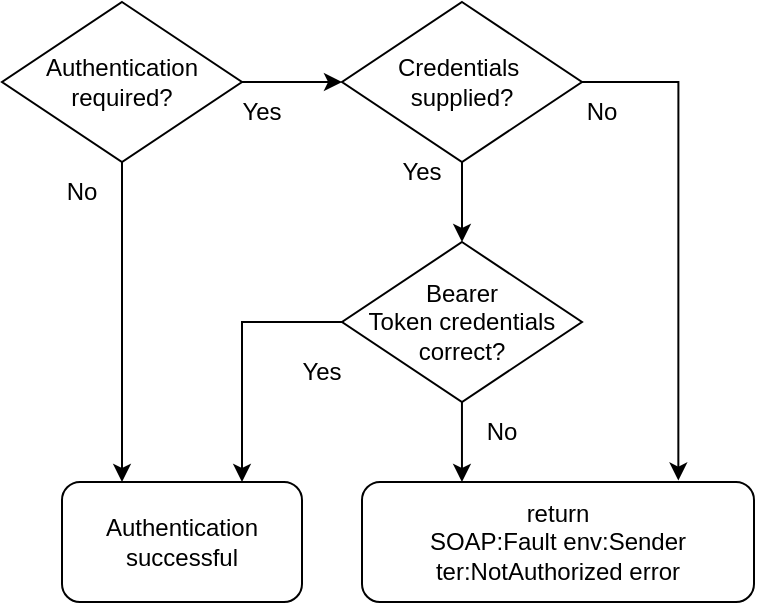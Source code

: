 <mxfile version="22.1.2" type="device">
  <diagram id="C5RBs43oDa-KdzZeNtuy" name="Page-1">
    <mxGraphModel dx="627" dy="565" grid="1" gridSize="10" guides="1" tooltips="1" connect="1" arrows="1" fold="1" page="1" pageScale="1" pageWidth="827" pageHeight="1169" math="0" shadow="0">
      <root>
        <mxCell id="WIyWlLk6GJQsqaUBKTNV-0" />
        <mxCell id="WIyWlLk6GJQsqaUBKTNV-1" parent="WIyWlLk6GJQsqaUBKTNV-0" />
        <mxCell id="K5ozMfvpFNoP1B-4lyNL-5" value="" style="edgeStyle=orthogonalEdgeStyle;rounded=0;orthogonalLoop=1;jettySize=auto;html=1;" edge="1" parent="WIyWlLk6GJQsqaUBKTNV-1" source="K5ozMfvpFNoP1B-4lyNL-0" target="K5ozMfvpFNoP1B-4lyNL-1">
          <mxGeometry relative="1" as="geometry" />
        </mxCell>
        <mxCell id="K5ozMfvpFNoP1B-4lyNL-14" style="edgeStyle=orthogonalEdgeStyle;rounded=0;orthogonalLoop=1;jettySize=auto;html=1;entryX=0.25;entryY=0;entryDx=0;entryDy=0;" edge="1" parent="WIyWlLk6GJQsqaUBKTNV-1" source="K5ozMfvpFNoP1B-4lyNL-0" target="K5ozMfvpFNoP1B-4lyNL-3">
          <mxGeometry relative="1" as="geometry" />
        </mxCell>
        <mxCell id="K5ozMfvpFNoP1B-4lyNL-0" value="Authentication required?" style="rhombus;whiteSpace=wrap;html=1;" vertex="1" parent="WIyWlLk6GJQsqaUBKTNV-1">
          <mxGeometry x="60" y="190" width="120" height="80" as="geometry" />
        </mxCell>
        <mxCell id="K5ozMfvpFNoP1B-4lyNL-7" value="" style="edgeStyle=orthogonalEdgeStyle;rounded=0;orthogonalLoop=1;jettySize=auto;html=1;" edge="1" parent="WIyWlLk6GJQsqaUBKTNV-1" source="K5ozMfvpFNoP1B-4lyNL-1" target="K5ozMfvpFNoP1B-4lyNL-2">
          <mxGeometry relative="1" as="geometry" />
        </mxCell>
        <mxCell id="K5ozMfvpFNoP1B-4lyNL-1" value="&lt;div&gt;Credentials&amp;nbsp;&lt;br&gt;&lt;span style=&quot;background-color: initial;&quot;&gt;supplied?&lt;/span&gt;&lt;/div&gt;" style="rhombus;whiteSpace=wrap;html=1;" vertex="1" parent="WIyWlLk6GJQsqaUBKTNV-1">
          <mxGeometry x="230" y="190" width="120" height="80" as="geometry" />
        </mxCell>
        <mxCell id="K5ozMfvpFNoP1B-4lyNL-12" style="edgeStyle=orthogonalEdgeStyle;rounded=0;orthogonalLoop=1;jettySize=auto;html=1;entryX=0.75;entryY=0;entryDx=0;entryDy=0;" edge="1" parent="WIyWlLk6GJQsqaUBKTNV-1" source="K5ozMfvpFNoP1B-4lyNL-2" target="K5ozMfvpFNoP1B-4lyNL-3">
          <mxGeometry relative="1" as="geometry" />
        </mxCell>
        <mxCell id="K5ozMfvpFNoP1B-4lyNL-2" value="&lt;span&gt;Bearer &lt;br&gt;Token credentials &lt;br&gt;correct?&lt;/span&gt;" style="rhombus;whiteSpace=wrap;html=1;fontStyle=0" vertex="1" parent="WIyWlLk6GJQsqaUBKTNV-1">
          <mxGeometry x="230" y="310" width="120" height="80" as="geometry" />
        </mxCell>
        <mxCell id="K5ozMfvpFNoP1B-4lyNL-3" value="Authentication successful" style="rounded=1;whiteSpace=wrap;html=1;" vertex="1" parent="WIyWlLk6GJQsqaUBKTNV-1">
          <mxGeometry x="90" y="430" width="120" height="60" as="geometry" />
        </mxCell>
        <mxCell id="K5ozMfvpFNoP1B-4lyNL-4" value="return&lt;br&gt;SOAP:Fault env:Sender&lt;br&gt;ter:NotAuthorized error" style="rounded=1;whiteSpace=wrap;html=1;" vertex="1" parent="WIyWlLk6GJQsqaUBKTNV-1">
          <mxGeometry x="240" y="430" width="196" height="60" as="geometry" />
        </mxCell>
        <mxCell id="K5ozMfvpFNoP1B-4lyNL-11" style="edgeStyle=orthogonalEdgeStyle;rounded=0;orthogonalLoop=1;jettySize=auto;html=1;entryX=0.255;entryY=0;entryDx=0;entryDy=0;entryPerimeter=0;" edge="1" parent="WIyWlLk6GJQsqaUBKTNV-1" source="K5ozMfvpFNoP1B-4lyNL-2" target="K5ozMfvpFNoP1B-4lyNL-4">
          <mxGeometry relative="1" as="geometry" />
        </mxCell>
        <mxCell id="K5ozMfvpFNoP1B-4lyNL-16" style="edgeStyle=orthogonalEdgeStyle;rounded=0;orthogonalLoop=1;jettySize=auto;html=1;entryX=0.807;entryY=-0.012;entryDx=0;entryDy=0;entryPerimeter=0;exitX=1;exitY=0.5;exitDx=0;exitDy=0;" edge="1" parent="WIyWlLk6GJQsqaUBKTNV-1" source="K5ozMfvpFNoP1B-4lyNL-1" target="K5ozMfvpFNoP1B-4lyNL-4">
          <mxGeometry relative="1" as="geometry" />
        </mxCell>
        <mxCell id="K5ozMfvpFNoP1B-4lyNL-19" value="No" style="text;html=1;strokeColor=none;fillColor=none;align=center;verticalAlign=middle;whiteSpace=wrap;rounded=0;" vertex="1" parent="WIyWlLk6GJQsqaUBKTNV-1">
          <mxGeometry x="330" y="230" width="60" height="30" as="geometry" />
        </mxCell>
        <mxCell id="K5ozMfvpFNoP1B-4lyNL-21" value="No" style="text;html=1;strokeColor=none;fillColor=none;align=center;verticalAlign=middle;whiteSpace=wrap;rounded=0;" vertex="1" parent="WIyWlLk6GJQsqaUBKTNV-1">
          <mxGeometry x="70" y="270" width="60" height="30" as="geometry" />
        </mxCell>
        <mxCell id="K5ozMfvpFNoP1B-4lyNL-22" value="Yes" style="text;html=1;strokeColor=none;fillColor=none;align=center;verticalAlign=middle;whiteSpace=wrap;rounded=0;" vertex="1" parent="WIyWlLk6GJQsqaUBKTNV-1">
          <mxGeometry x="160" y="230" width="60" height="30" as="geometry" />
        </mxCell>
        <mxCell id="K5ozMfvpFNoP1B-4lyNL-23" value="Yes" style="text;html=1;strokeColor=none;fillColor=none;align=center;verticalAlign=middle;whiteSpace=wrap;rounded=0;" vertex="1" parent="WIyWlLk6GJQsqaUBKTNV-1">
          <mxGeometry x="240" y="260" width="60" height="30" as="geometry" />
        </mxCell>
        <mxCell id="K5ozMfvpFNoP1B-4lyNL-24" value="No" style="text;html=1;strokeColor=none;fillColor=none;align=center;verticalAlign=middle;whiteSpace=wrap;rounded=0;" vertex="1" parent="WIyWlLk6GJQsqaUBKTNV-1">
          <mxGeometry x="280" y="390" width="60" height="30" as="geometry" />
        </mxCell>
        <mxCell id="K5ozMfvpFNoP1B-4lyNL-26" value="Yes" style="text;html=1;strokeColor=none;fillColor=none;align=center;verticalAlign=middle;whiteSpace=wrap;rounded=0;" vertex="1" parent="WIyWlLk6GJQsqaUBKTNV-1">
          <mxGeometry x="190" y="360" width="60" height="30" as="geometry" />
        </mxCell>
      </root>
    </mxGraphModel>
  </diagram>
</mxfile>
